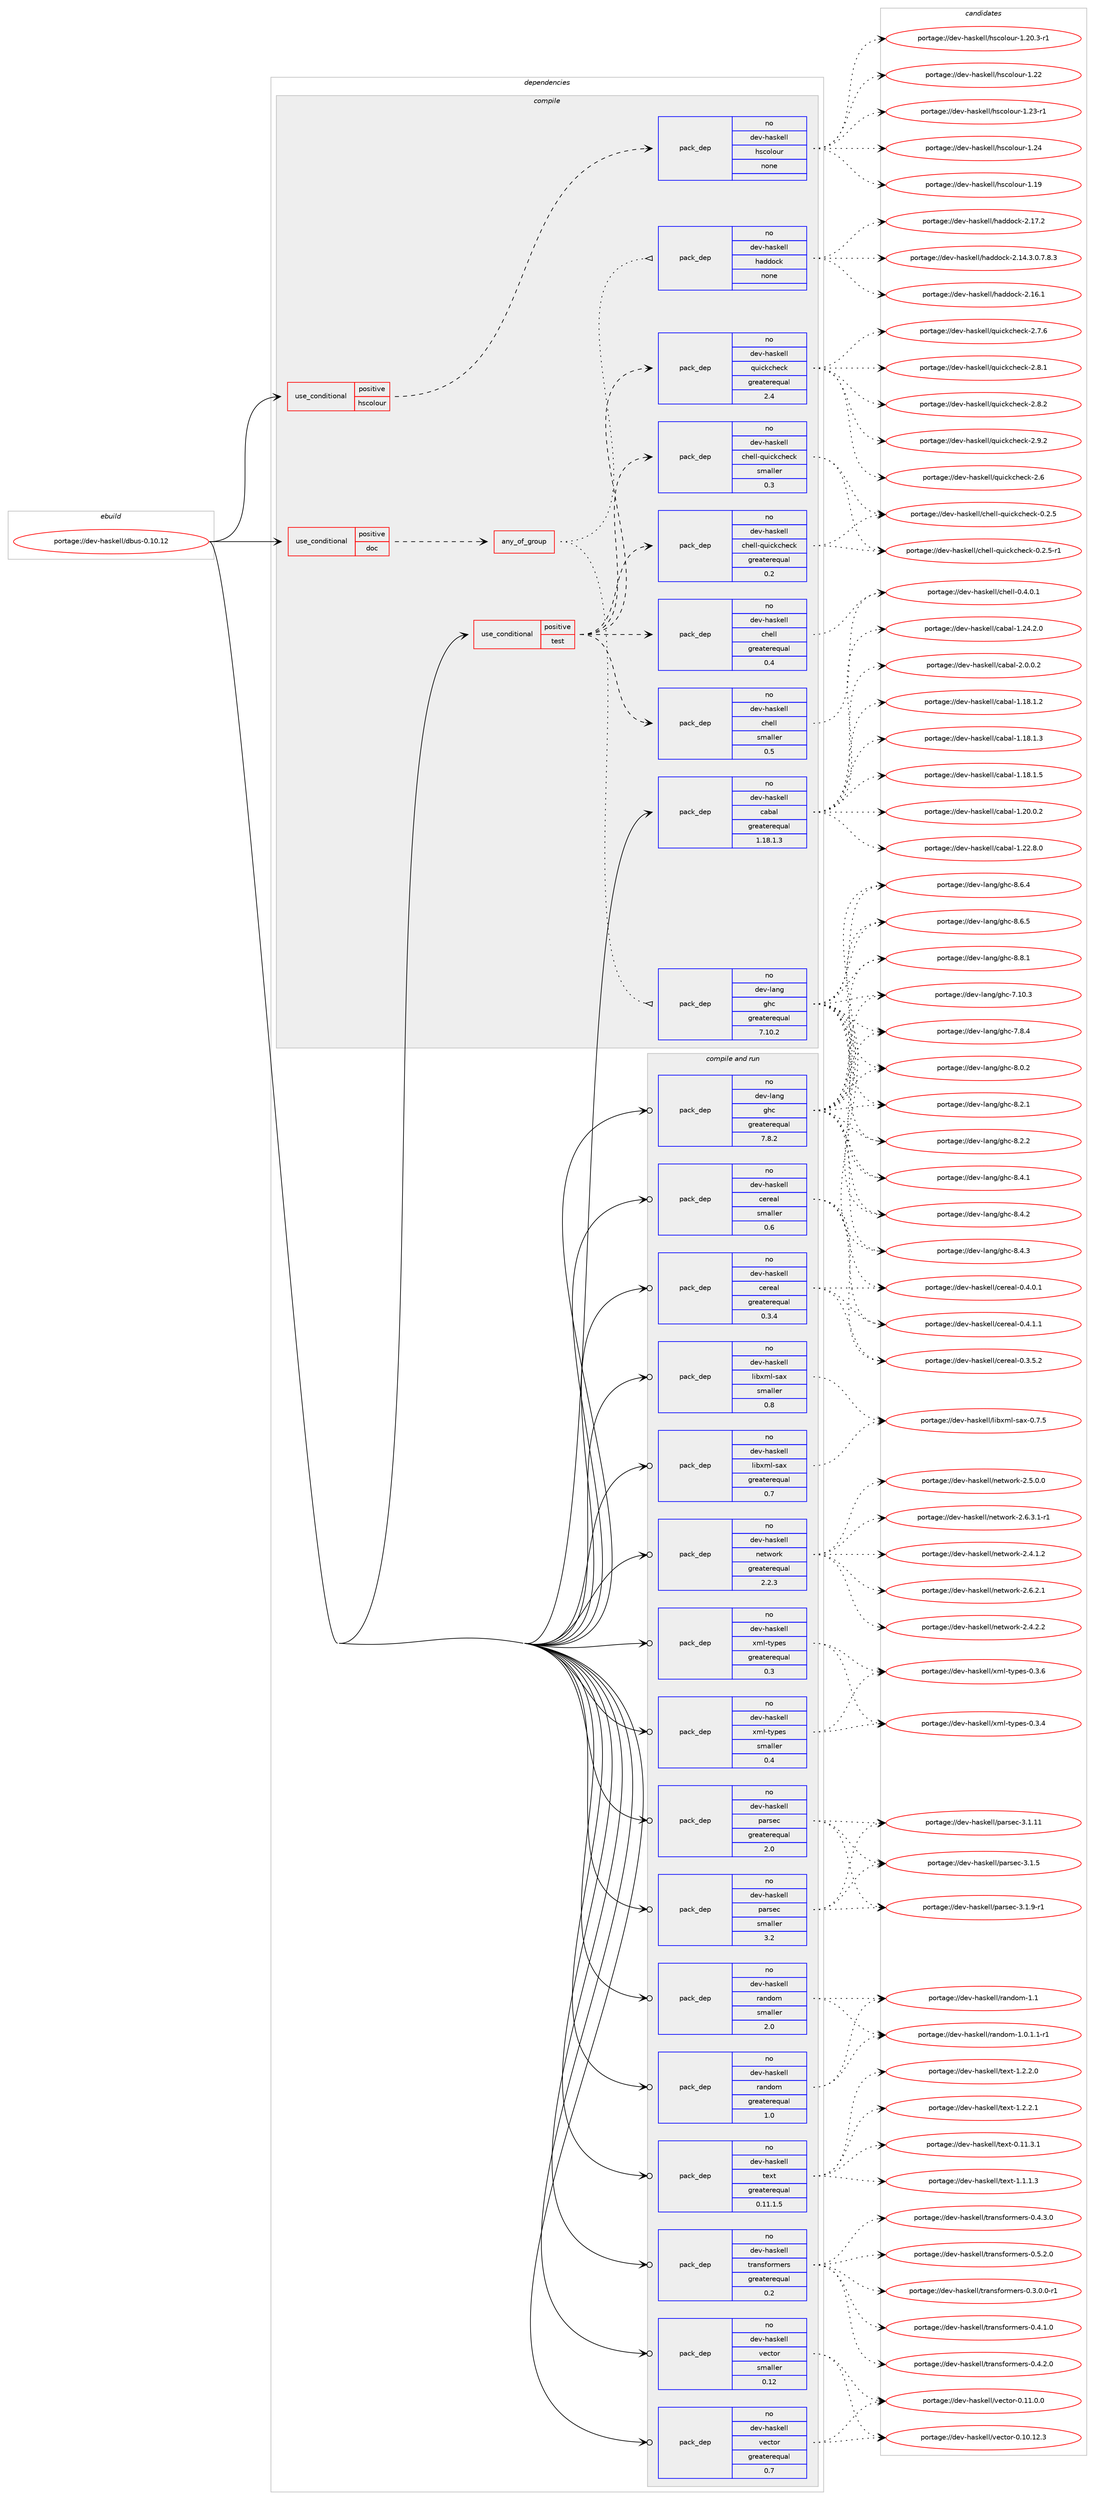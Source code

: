 digraph prolog {

# *************
# Graph options
# *************

newrank=true;
concentrate=true;
compound=true;
graph [rankdir=LR,fontname=Helvetica,fontsize=10,ranksep=1.5];#, ranksep=2.5, nodesep=0.2];
edge  [arrowhead=vee];
node  [fontname=Helvetica,fontsize=10];

# **********
# The ebuild
# **********

subgraph cluster_leftcol {
color=gray;
rank=same;
label=<<i>ebuild</i>>;
id [label="portage://dev-haskell/dbus-0.10.12", color=red, width=4, href="../dev-haskell/dbus-0.10.12.svg"];
}

# ****************
# The dependencies
# ****************

subgraph cluster_midcol {
color=gray;
label=<<i>dependencies</i>>;
subgraph cluster_compile {
fillcolor="#eeeeee";
style=filled;
label=<<i>compile</i>>;
subgraph cond14909 {
dependency66387 [label=<<TABLE BORDER="0" CELLBORDER="1" CELLSPACING="0" CELLPADDING="4"><TR><TD ROWSPAN="3" CELLPADDING="10">use_conditional</TD></TR><TR><TD>positive</TD></TR><TR><TD>doc</TD></TR></TABLE>>, shape=none, color=red];
subgraph any1580 {
dependency66388 [label=<<TABLE BORDER="0" CELLBORDER="1" CELLSPACING="0" CELLPADDING="4"><TR><TD CELLPADDING="10">any_of_group</TD></TR></TABLE>>, shape=none, color=red];subgraph pack49841 {
dependency66389 [label=<<TABLE BORDER="0" CELLBORDER="1" CELLSPACING="0" CELLPADDING="4" WIDTH="220"><TR><TD ROWSPAN="6" CELLPADDING="30">pack_dep</TD></TR><TR><TD WIDTH="110">no</TD></TR><TR><TD>dev-haskell</TD></TR><TR><TD>haddock</TD></TR><TR><TD>none</TD></TR><TR><TD></TD></TR></TABLE>>, shape=none, color=blue];
}
dependency66388:e -> dependency66389:w [weight=20,style="dotted",arrowhead="oinv"];
subgraph pack49842 {
dependency66390 [label=<<TABLE BORDER="0" CELLBORDER="1" CELLSPACING="0" CELLPADDING="4" WIDTH="220"><TR><TD ROWSPAN="6" CELLPADDING="30">pack_dep</TD></TR><TR><TD WIDTH="110">no</TD></TR><TR><TD>dev-lang</TD></TR><TR><TD>ghc</TD></TR><TR><TD>greaterequal</TD></TR><TR><TD>7.10.2</TD></TR></TABLE>>, shape=none, color=blue];
}
dependency66388:e -> dependency66390:w [weight=20,style="dotted",arrowhead="oinv"];
}
dependency66387:e -> dependency66388:w [weight=20,style="dashed",arrowhead="vee"];
}
id:e -> dependency66387:w [weight=20,style="solid",arrowhead="vee"];
subgraph cond14910 {
dependency66391 [label=<<TABLE BORDER="0" CELLBORDER="1" CELLSPACING="0" CELLPADDING="4"><TR><TD ROWSPAN="3" CELLPADDING="10">use_conditional</TD></TR><TR><TD>positive</TD></TR><TR><TD>hscolour</TD></TR></TABLE>>, shape=none, color=red];
subgraph pack49843 {
dependency66392 [label=<<TABLE BORDER="0" CELLBORDER="1" CELLSPACING="0" CELLPADDING="4" WIDTH="220"><TR><TD ROWSPAN="6" CELLPADDING="30">pack_dep</TD></TR><TR><TD WIDTH="110">no</TD></TR><TR><TD>dev-haskell</TD></TR><TR><TD>hscolour</TD></TR><TR><TD>none</TD></TR><TR><TD></TD></TR></TABLE>>, shape=none, color=blue];
}
dependency66391:e -> dependency66392:w [weight=20,style="dashed",arrowhead="vee"];
}
id:e -> dependency66391:w [weight=20,style="solid",arrowhead="vee"];
subgraph cond14911 {
dependency66393 [label=<<TABLE BORDER="0" CELLBORDER="1" CELLSPACING="0" CELLPADDING="4"><TR><TD ROWSPAN="3" CELLPADDING="10">use_conditional</TD></TR><TR><TD>positive</TD></TR><TR><TD>test</TD></TR></TABLE>>, shape=none, color=red];
subgraph pack49844 {
dependency66394 [label=<<TABLE BORDER="0" CELLBORDER="1" CELLSPACING="0" CELLPADDING="4" WIDTH="220"><TR><TD ROWSPAN="6" CELLPADDING="30">pack_dep</TD></TR><TR><TD WIDTH="110">no</TD></TR><TR><TD>dev-haskell</TD></TR><TR><TD>chell</TD></TR><TR><TD>greaterequal</TD></TR><TR><TD>0.4</TD></TR></TABLE>>, shape=none, color=blue];
}
dependency66393:e -> dependency66394:w [weight=20,style="dashed",arrowhead="vee"];
subgraph pack49845 {
dependency66395 [label=<<TABLE BORDER="0" CELLBORDER="1" CELLSPACING="0" CELLPADDING="4" WIDTH="220"><TR><TD ROWSPAN="6" CELLPADDING="30">pack_dep</TD></TR><TR><TD WIDTH="110">no</TD></TR><TR><TD>dev-haskell</TD></TR><TR><TD>chell</TD></TR><TR><TD>smaller</TD></TR><TR><TD>0.5</TD></TR></TABLE>>, shape=none, color=blue];
}
dependency66393:e -> dependency66395:w [weight=20,style="dashed",arrowhead="vee"];
subgraph pack49846 {
dependency66396 [label=<<TABLE BORDER="0" CELLBORDER="1" CELLSPACING="0" CELLPADDING="4" WIDTH="220"><TR><TD ROWSPAN="6" CELLPADDING="30">pack_dep</TD></TR><TR><TD WIDTH="110">no</TD></TR><TR><TD>dev-haskell</TD></TR><TR><TD>chell-quickcheck</TD></TR><TR><TD>greaterequal</TD></TR><TR><TD>0.2</TD></TR></TABLE>>, shape=none, color=blue];
}
dependency66393:e -> dependency66396:w [weight=20,style="dashed",arrowhead="vee"];
subgraph pack49847 {
dependency66397 [label=<<TABLE BORDER="0" CELLBORDER="1" CELLSPACING="0" CELLPADDING="4" WIDTH="220"><TR><TD ROWSPAN="6" CELLPADDING="30">pack_dep</TD></TR><TR><TD WIDTH="110">no</TD></TR><TR><TD>dev-haskell</TD></TR><TR><TD>chell-quickcheck</TD></TR><TR><TD>smaller</TD></TR><TR><TD>0.3</TD></TR></TABLE>>, shape=none, color=blue];
}
dependency66393:e -> dependency66397:w [weight=20,style="dashed",arrowhead="vee"];
subgraph pack49848 {
dependency66398 [label=<<TABLE BORDER="0" CELLBORDER="1" CELLSPACING="0" CELLPADDING="4" WIDTH="220"><TR><TD ROWSPAN="6" CELLPADDING="30">pack_dep</TD></TR><TR><TD WIDTH="110">no</TD></TR><TR><TD>dev-haskell</TD></TR><TR><TD>quickcheck</TD></TR><TR><TD>greaterequal</TD></TR><TR><TD>2.4</TD></TR></TABLE>>, shape=none, color=blue];
}
dependency66393:e -> dependency66398:w [weight=20,style="dashed",arrowhead="vee"];
}
id:e -> dependency66393:w [weight=20,style="solid",arrowhead="vee"];
subgraph pack49849 {
dependency66399 [label=<<TABLE BORDER="0" CELLBORDER="1" CELLSPACING="0" CELLPADDING="4" WIDTH="220"><TR><TD ROWSPAN="6" CELLPADDING="30">pack_dep</TD></TR><TR><TD WIDTH="110">no</TD></TR><TR><TD>dev-haskell</TD></TR><TR><TD>cabal</TD></TR><TR><TD>greaterequal</TD></TR><TR><TD>1.18.1.3</TD></TR></TABLE>>, shape=none, color=blue];
}
id:e -> dependency66399:w [weight=20,style="solid",arrowhead="vee"];
}
subgraph cluster_compileandrun {
fillcolor="#eeeeee";
style=filled;
label=<<i>compile and run</i>>;
subgraph pack49850 {
dependency66400 [label=<<TABLE BORDER="0" CELLBORDER="1" CELLSPACING="0" CELLPADDING="4" WIDTH="220"><TR><TD ROWSPAN="6" CELLPADDING="30">pack_dep</TD></TR><TR><TD WIDTH="110">no</TD></TR><TR><TD>dev-haskell</TD></TR><TR><TD>cereal</TD></TR><TR><TD>greaterequal</TD></TR><TR><TD>0.3.4</TD></TR></TABLE>>, shape=none, color=blue];
}
id:e -> dependency66400:w [weight=20,style="solid",arrowhead="odotvee"];
subgraph pack49851 {
dependency66401 [label=<<TABLE BORDER="0" CELLBORDER="1" CELLSPACING="0" CELLPADDING="4" WIDTH="220"><TR><TD ROWSPAN="6" CELLPADDING="30">pack_dep</TD></TR><TR><TD WIDTH="110">no</TD></TR><TR><TD>dev-haskell</TD></TR><TR><TD>cereal</TD></TR><TR><TD>smaller</TD></TR><TR><TD>0.6</TD></TR></TABLE>>, shape=none, color=blue];
}
id:e -> dependency66401:w [weight=20,style="solid",arrowhead="odotvee"];
subgraph pack49852 {
dependency66402 [label=<<TABLE BORDER="0" CELLBORDER="1" CELLSPACING="0" CELLPADDING="4" WIDTH="220"><TR><TD ROWSPAN="6" CELLPADDING="30">pack_dep</TD></TR><TR><TD WIDTH="110">no</TD></TR><TR><TD>dev-haskell</TD></TR><TR><TD>libxml-sax</TD></TR><TR><TD>greaterequal</TD></TR><TR><TD>0.7</TD></TR></TABLE>>, shape=none, color=blue];
}
id:e -> dependency66402:w [weight=20,style="solid",arrowhead="odotvee"];
subgraph pack49853 {
dependency66403 [label=<<TABLE BORDER="0" CELLBORDER="1" CELLSPACING="0" CELLPADDING="4" WIDTH="220"><TR><TD ROWSPAN="6" CELLPADDING="30">pack_dep</TD></TR><TR><TD WIDTH="110">no</TD></TR><TR><TD>dev-haskell</TD></TR><TR><TD>libxml-sax</TD></TR><TR><TD>smaller</TD></TR><TR><TD>0.8</TD></TR></TABLE>>, shape=none, color=blue];
}
id:e -> dependency66403:w [weight=20,style="solid",arrowhead="odotvee"];
subgraph pack49854 {
dependency66404 [label=<<TABLE BORDER="0" CELLBORDER="1" CELLSPACING="0" CELLPADDING="4" WIDTH="220"><TR><TD ROWSPAN="6" CELLPADDING="30">pack_dep</TD></TR><TR><TD WIDTH="110">no</TD></TR><TR><TD>dev-haskell</TD></TR><TR><TD>network</TD></TR><TR><TD>greaterequal</TD></TR><TR><TD>2.2.3</TD></TR></TABLE>>, shape=none, color=blue];
}
id:e -> dependency66404:w [weight=20,style="solid",arrowhead="odotvee"];
subgraph pack49855 {
dependency66405 [label=<<TABLE BORDER="0" CELLBORDER="1" CELLSPACING="0" CELLPADDING="4" WIDTH="220"><TR><TD ROWSPAN="6" CELLPADDING="30">pack_dep</TD></TR><TR><TD WIDTH="110">no</TD></TR><TR><TD>dev-haskell</TD></TR><TR><TD>parsec</TD></TR><TR><TD>greaterequal</TD></TR><TR><TD>2.0</TD></TR></TABLE>>, shape=none, color=blue];
}
id:e -> dependency66405:w [weight=20,style="solid",arrowhead="odotvee"];
subgraph pack49856 {
dependency66406 [label=<<TABLE BORDER="0" CELLBORDER="1" CELLSPACING="0" CELLPADDING="4" WIDTH="220"><TR><TD ROWSPAN="6" CELLPADDING="30">pack_dep</TD></TR><TR><TD WIDTH="110">no</TD></TR><TR><TD>dev-haskell</TD></TR><TR><TD>parsec</TD></TR><TR><TD>smaller</TD></TR><TR><TD>3.2</TD></TR></TABLE>>, shape=none, color=blue];
}
id:e -> dependency66406:w [weight=20,style="solid",arrowhead="odotvee"];
subgraph pack49857 {
dependency66407 [label=<<TABLE BORDER="0" CELLBORDER="1" CELLSPACING="0" CELLPADDING="4" WIDTH="220"><TR><TD ROWSPAN="6" CELLPADDING="30">pack_dep</TD></TR><TR><TD WIDTH="110">no</TD></TR><TR><TD>dev-haskell</TD></TR><TR><TD>random</TD></TR><TR><TD>greaterequal</TD></TR><TR><TD>1.0</TD></TR></TABLE>>, shape=none, color=blue];
}
id:e -> dependency66407:w [weight=20,style="solid",arrowhead="odotvee"];
subgraph pack49858 {
dependency66408 [label=<<TABLE BORDER="0" CELLBORDER="1" CELLSPACING="0" CELLPADDING="4" WIDTH="220"><TR><TD ROWSPAN="6" CELLPADDING="30">pack_dep</TD></TR><TR><TD WIDTH="110">no</TD></TR><TR><TD>dev-haskell</TD></TR><TR><TD>random</TD></TR><TR><TD>smaller</TD></TR><TR><TD>2.0</TD></TR></TABLE>>, shape=none, color=blue];
}
id:e -> dependency66408:w [weight=20,style="solid",arrowhead="odotvee"];
subgraph pack49859 {
dependency66409 [label=<<TABLE BORDER="0" CELLBORDER="1" CELLSPACING="0" CELLPADDING="4" WIDTH="220"><TR><TD ROWSPAN="6" CELLPADDING="30">pack_dep</TD></TR><TR><TD WIDTH="110">no</TD></TR><TR><TD>dev-haskell</TD></TR><TR><TD>text</TD></TR><TR><TD>greaterequal</TD></TR><TR><TD>0.11.1.5</TD></TR></TABLE>>, shape=none, color=blue];
}
id:e -> dependency66409:w [weight=20,style="solid",arrowhead="odotvee"];
subgraph pack49860 {
dependency66410 [label=<<TABLE BORDER="0" CELLBORDER="1" CELLSPACING="0" CELLPADDING="4" WIDTH="220"><TR><TD ROWSPAN="6" CELLPADDING="30">pack_dep</TD></TR><TR><TD WIDTH="110">no</TD></TR><TR><TD>dev-haskell</TD></TR><TR><TD>transformers</TD></TR><TR><TD>greaterequal</TD></TR><TR><TD>0.2</TD></TR></TABLE>>, shape=none, color=blue];
}
id:e -> dependency66410:w [weight=20,style="solid",arrowhead="odotvee"];
subgraph pack49861 {
dependency66411 [label=<<TABLE BORDER="0" CELLBORDER="1" CELLSPACING="0" CELLPADDING="4" WIDTH="220"><TR><TD ROWSPAN="6" CELLPADDING="30">pack_dep</TD></TR><TR><TD WIDTH="110">no</TD></TR><TR><TD>dev-haskell</TD></TR><TR><TD>vector</TD></TR><TR><TD>greaterequal</TD></TR><TR><TD>0.7</TD></TR></TABLE>>, shape=none, color=blue];
}
id:e -> dependency66411:w [weight=20,style="solid",arrowhead="odotvee"];
subgraph pack49862 {
dependency66412 [label=<<TABLE BORDER="0" CELLBORDER="1" CELLSPACING="0" CELLPADDING="4" WIDTH="220"><TR><TD ROWSPAN="6" CELLPADDING="30">pack_dep</TD></TR><TR><TD WIDTH="110">no</TD></TR><TR><TD>dev-haskell</TD></TR><TR><TD>vector</TD></TR><TR><TD>smaller</TD></TR><TR><TD>0.12</TD></TR></TABLE>>, shape=none, color=blue];
}
id:e -> dependency66412:w [weight=20,style="solid",arrowhead="odotvee"];
subgraph pack49863 {
dependency66413 [label=<<TABLE BORDER="0" CELLBORDER="1" CELLSPACING="0" CELLPADDING="4" WIDTH="220"><TR><TD ROWSPAN="6" CELLPADDING="30">pack_dep</TD></TR><TR><TD WIDTH="110">no</TD></TR><TR><TD>dev-haskell</TD></TR><TR><TD>xml-types</TD></TR><TR><TD>greaterequal</TD></TR><TR><TD>0.3</TD></TR></TABLE>>, shape=none, color=blue];
}
id:e -> dependency66413:w [weight=20,style="solid",arrowhead="odotvee"];
subgraph pack49864 {
dependency66414 [label=<<TABLE BORDER="0" CELLBORDER="1" CELLSPACING="0" CELLPADDING="4" WIDTH="220"><TR><TD ROWSPAN="6" CELLPADDING="30">pack_dep</TD></TR><TR><TD WIDTH="110">no</TD></TR><TR><TD>dev-haskell</TD></TR><TR><TD>xml-types</TD></TR><TR><TD>smaller</TD></TR><TR><TD>0.4</TD></TR></TABLE>>, shape=none, color=blue];
}
id:e -> dependency66414:w [weight=20,style="solid",arrowhead="odotvee"];
subgraph pack49865 {
dependency66415 [label=<<TABLE BORDER="0" CELLBORDER="1" CELLSPACING="0" CELLPADDING="4" WIDTH="220"><TR><TD ROWSPAN="6" CELLPADDING="30">pack_dep</TD></TR><TR><TD WIDTH="110">no</TD></TR><TR><TD>dev-lang</TD></TR><TR><TD>ghc</TD></TR><TR><TD>greaterequal</TD></TR><TR><TD>7.8.2</TD></TR></TABLE>>, shape=none, color=blue];
}
id:e -> dependency66415:w [weight=20,style="solid",arrowhead="odotvee"];
}
subgraph cluster_run {
fillcolor="#eeeeee";
style=filled;
label=<<i>run</i>>;
}
}

# **************
# The candidates
# **************

subgraph cluster_choices {
rank=same;
color=gray;
label=<<i>candidates</i>>;

subgraph choice49841 {
color=black;
nodesep=1;
choiceportage1001011184510497115107101108108471049710010011199107455046495246514648465546564651 [label="portage://dev-haskell/haddock-2.14.3.0.7.8.3", color=red, width=4,href="../dev-haskell/haddock-2.14.3.0.7.8.3.svg"];
choiceportage100101118451049711510710110810847104971001001119910745504649544649 [label="portage://dev-haskell/haddock-2.16.1", color=red, width=4,href="../dev-haskell/haddock-2.16.1.svg"];
choiceportage100101118451049711510710110810847104971001001119910745504649554650 [label="portage://dev-haskell/haddock-2.17.2", color=red, width=4,href="../dev-haskell/haddock-2.17.2.svg"];
dependency66389:e -> choiceportage1001011184510497115107101108108471049710010011199107455046495246514648465546564651:w [style=dotted,weight="100"];
dependency66389:e -> choiceportage100101118451049711510710110810847104971001001119910745504649544649:w [style=dotted,weight="100"];
dependency66389:e -> choiceportage100101118451049711510710110810847104971001001119910745504649554650:w [style=dotted,weight="100"];
}
subgraph choice49842 {
color=black;
nodesep=1;
choiceportage1001011184510897110103471031049945554649484651 [label="portage://dev-lang/ghc-7.10.3", color=red, width=4,href="../dev-lang/ghc-7.10.3.svg"];
choiceportage10010111845108971101034710310499455546564652 [label="portage://dev-lang/ghc-7.8.4", color=red, width=4,href="../dev-lang/ghc-7.8.4.svg"];
choiceportage10010111845108971101034710310499455646484650 [label="portage://dev-lang/ghc-8.0.2", color=red, width=4,href="../dev-lang/ghc-8.0.2.svg"];
choiceportage10010111845108971101034710310499455646504649 [label="portage://dev-lang/ghc-8.2.1", color=red, width=4,href="../dev-lang/ghc-8.2.1.svg"];
choiceportage10010111845108971101034710310499455646504650 [label="portage://dev-lang/ghc-8.2.2", color=red, width=4,href="../dev-lang/ghc-8.2.2.svg"];
choiceportage10010111845108971101034710310499455646524649 [label="portage://dev-lang/ghc-8.4.1", color=red, width=4,href="../dev-lang/ghc-8.4.1.svg"];
choiceportage10010111845108971101034710310499455646524650 [label="portage://dev-lang/ghc-8.4.2", color=red, width=4,href="../dev-lang/ghc-8.4.2.svg"];
choiceportage10010111845108971101034710310499455646524651 [label="portage://dev-lang/ghc-8.4.3", color=red, width=4,href="../dev-lang/ghc-8.4.3.svg"];
choiceportage10010111845108971101034710310499455646544652 [label="portage://dev-lang/ghc-8.6.4", color=red, width=4,href="../dev-lang/ghc-8.6.4.svg"];
choiceportage10010111845108971101034710310499455646544653 [label="portage://dev-lang/ghc-8.6.5", color=red, width=4,href="../dev-lang/ghc-8.6.5.svg"];
choiceportage10010111845108971101034710310499455646564649 [label="portage://dev-lang/ghc-8.8.1", color=red, width=4,href="../dev-lang/ghc-8.8.1.svg"];
dependency66390:e -> choiceportage1001011184510897110103471031049945554649484651:w [style=dotted,weight="100"];
dependency66390:e -> choiceportage10010111845108971101034710310499455546564652:w [style=dotted,weight="100"];
dependency66390:e -> choiceportage10010111845108971101034710310499455646484650:w [style=dotted,weight="100"];
dependency66390:e -> choiceportage10010111845108971101034710310499455646504649:w [style=dotted,weight="100"];
dependency66390:e -> choiceportage10010111845108971101034710310499455646504650:w [style=dotted,weight="100"];
dependency66390:e -> choiceportage10010111845108971101034710310499455646524649:w [style=dotted,weight="100"];
dependency66390:e -> choiceportage10010111845108971101034710310499455646524650:w [style=dotted,weight="100"];
dependency66390:e -> choiceportage10010111845108971101034710310499455646524651:w [style=dotted,weight="100"];
dependency66390:e -> choiceportage10010111845108971101034710310499455646544652:w [style=dotted,weight="100"];
dependency66390:e -> choiceportage10010111845108971101034710310499455646544653:w [style=dotted,weight="100"];
dependency66390:e -> choiceportage10010111845108971101034710310499455646564649:w [style=dotted,weight="100"];
}
subgraph choice49843 {
color=black;
nodesep=1;
choiceportage100101118451049711510710110810847104115991111081111171144549464957 [label="portage://dev-haskell/hscolour-1.19", color=red, width=4,href="../dev-haskell/hscolour-1.19.svg"];
choiceportage10010111845104971151071011081084710411599111108111117114454946504846514511449 [label="portage://dev-haskell/hscolour-1.20.3-r1", color=red, width=4,href="../dev-haskell/hscolour-1.20.3-r1.svg"];
choiceportage100101118451049711510710110810847104115991111081111171144549465050 [label="portage://dev-haskell/hscolour-1.22", color=red, width=4,href="../dev-haskell/hscolour-1.22.svg"];
choiceportage1001011184510497115107101108108471041159911110811111711445494650514511449 [label="portage://dev-haskell/hscolour-1.23-r1", color=red, width=4,href="../dev-haskell/hscolour-1.23-r1.svg"];
choiceportage100101118451049711510710110810847104115991111081111171144549465052 [label="portage://dev-haskell/hscolour-1.24", color=red, width=4,href="../dev-haskell/hscolour-1.24.svg"];
dependency66392:e -> choiceportage100101118451049711510710110810847104115991111081111171144549464957:w [style=dotted,weight="100"];
dependency66392:e -> choiceportage10010111845104971151071011081084710411599111108111117114454946504846514511449:w [style=dotted,weight="100"];
dependency66392:e -> choiceportage100101118451049711510710110810847104115991111081111171144549465050:w [style=dotted,weight="100"];
dependency66392:e -> choiceportage1001011184510497115107101108108471041159911110811111711445494650514511449:w [style=dotted,weight="100"];
dependency66392:e -> choiceportage100101118451049711510710110810847104115991111081111171144549465052:w [style=dotted,weight="100"];
}
subgraph choice49844 {
color=black;
nodesep=1;
choiceportage100101118451049711510710110810847991041011081084548465246484649 [label="portage://dev-haskell/chell-0.4.0.1", color=red, width=4,href="../dev-haskell/chell-0.4.0.1.svg"];
dependency66394:e -> choiceportage100101118451049711510710110810847991041011081084548465246484649:w [style=dotted,weight="100"];
}
subgraph choice49845 {
color=black;
nodesep=1;
choiceportage100101118451049711510710110810847991041011081084548465246484649 [label="portage://dev-haskell/chell-0.4.0.1", color=red, width=4,href="../dev-haskell/chell-0.4.0.1.svg"];
dependency66395:e -> choiceportage100101118451049711510710110810847991041011081084548465246484649:w [style=dotted,weight="100"];
}
subgraph choice49846 {
color=black;
nodesep=1;
choiceportage1001011184510497115107101108108479910410110810845113117105991079910410199107454846504653 [label="portage://dev-haskell/chell-quickcheck-0.2.5", color=red, width=4,href="../dev-haskell/chell-quickcheck-0.2.5.svg"];
choiceportage10010111845104971151071011081084799104101108108451131171059910799104101991074548465046534511449 [label="portage://dev-haskell/chell-quickcheck-0.2.5-r1", color=red, width=4,href="../dev-haskell/chell-quickcheck-0.2.5-r1.svg"];
dependency66396:e -> choiceportage1001011184510497115107101108108479910410110810845113117105991079910410199107454846504653:w [style=dotted,weight="100"];
dependency66396:e -> choiceportage10010111845104971151071011081084799104101108108451131171059910799104101991074548465046534511449:w [style=dotted,weight="100"];
}
subgraph choice49847 {
color=black;
nodesep=1;
choiceportage1001011184510497115107101108108479910410110810845113117105991079910410199107454846504653 [label="portage://dev-haskell/chell-quickcheck-0.2.5", color=red, width=4,href="../dev-haskell/chell-quickcheck-0.2.5.svg"];
choiceportage10010111845104971151071011081084799104101108108451131171059910799104101991074548465046534511449 [label="portage://dev-haskell/chell-quickcheck-0.2.5-r1", color=red, width=4,href="../dev-haskell/chell-quickcheck-0.2.5-r1.svg"];
dependency66397:e -> choiceportage1001011184510497115107101108108479910410110810845113117105991079910410199107454846504653:w [style=dotted,weight="100"];
dependency66397:e -> choiceportage10010111845104971151071011081084799104101108108451131171059910799104101991074548465046534511449:w [style=dotted,weight="100"];
}
subgraph choice49848 {
color=black;
nodesep=1;
choiceportage10010111845104971151071011081084711311710599107991041019910745504654 [label="portage://dev-haskell/quickcheck-2.6", color=red, width=4,href="../dev-haskell/quickcheck-2.6.svg"];
choiceportage100101118451049711510710110810847113117105991079910410199107455046554654 [label="portage://dev-haskell/quickcheck-2.7.6", color=red, width=4,href="../dev-haskell/quickcheck-2.7.6.svg"];
choiceportage100101118451049711510710110810847113117105991079910410199107455046564649 [label="portage://dev-haskell/quickcheck-2.8.1", color=red, width=4,href="../dev-haskell/quickcheck-2.8.1.svg"];
choiceportage100101118451049711510710110810847113117105991079910410199107455046564650 [label="portage://dev-haskell/quickcheck-2.8.2", color=red, width=4,href="../dev-haskell/quickcheck-2.8.2.svg"];
choiceportage100101118451049711510710110810847113117105991079910410199107455046574650 [label="portage://dev-haskell/quickcheck-2.9.2", color=red, width=4,href="../dev-haskell/quickcheck-2.9.2.svg"];
dependency66398:e -> choiceportage10010111845104971151071011081084711311710599107991041019910745504654:w [style=dotted,weight="100"];
dependency66398:e -> choiceportage100101118451049711510710110810847113117105991079910410199107455046554654:w [style=dotted,weight="100"];
dependency66398:e -> choiceportage100101118451049711510710110810847113117105991079910410199107455046564649:w [style=dotted,weight="100"];
dependency66398:e -> choiceportage100101118451049711510710110810847113117105991079910410199107455046564650:w [style=dotted,weight="100"];
dependency66398:e -> choiceportage100101118451049711510710110810847113117105991079910410199107455046574650:w [style=dotted,weight="100"];
}
subgraph choice49849 {
color=black;
nodesep=1;
choiceportage10010111845104971151071011081084799979897108454946495646494650 [label="portage://dev-haskell/cabal-1.18.1.2", color=red, width=4,href="../dev-haskell/cabal-1.18.1.2.svg"];
choiceportage10010111845104971151071011081084799979897108454946495646494651 [label="portage://dev-haskell/cabal-1.18.1.3", color=red, width=4,href="../dev-haskell/cabal-1.18.1.3.svg"];
choiceportage10010111845104971151071011081084799979897108454946495646494653 [label="portage://dev-haskell/cabal-1.18.1.5", color=red, width=4,href="../dev-haskell/cabal-1.18.1.5.svg"];
choiceportage10010111845104971151071011081084799979897108454946504846484650 [label="portage://dev-haskell/cabal-1.20.0.2", color=red, width=4,href="../dev-haskell/cabal-1.20.0.2.svg"];
choiceportage10010111845104971151071011081084799979897108454946505046564648 [label="portage://dev-haskell/cabal-1.22.8.0", color=red, width=4,href="../dev-haskell/cabal-1.22.8.0.svg"];
choiceportage10010111845104971151071011081084799979897108454946505246504648 [label="portage://dev-haskell/cabal-1.24.2.0", color=red, width=4,href="../dev-haskell/cabal-1.24.2.0.svg"];
choiceportage100101118451049711510710110810847999798971084550464846484650 [label="portage://dev-haskell/cabal-2.0.0.2", color=red, width=4,href="../dev-haskell/cabal-2.0.0.2.svg"];
dependency66399:e -> choiceportage10010111845104971151071011081084799979897108454946495646494650:w [style=dotted,weight="100"];
dependency66399:e -> choiceportage10010111845104971151071011081084799979897108454946495646494651:w [style=dotted,weight="100"];
dependency66399:e -> choiceportage10010111845104971151071011081084799979897108454946495646494653:w [style=dotted,weight="100"];
dependency66399:e -> choiceportage10010111845104971151071011081084799979897108454946504846484650:w [style=dotted,weight="100"];
dependency66399:e -> choiceportage10010111845104971151071011081084799979897108454946505046564648:w [style=dotted,weight="100"];
dependency66399:e -> choiceportage10010111845104971151071011081084799979897108454946505246504648:w [style=dotted,weight="100"];
dependency66399:e -> choiceportage100101118451049711510710110810847999798971084550464846484650:w [style=dotted,weight="100"];
}
subgraph choice49850 {
color=black;
nodesep=1;
choiceportage10010111845104971151071011081084799101114101971084548465146534650 [label="portage://dev-haskell/cereal-0.3.5.2", color=red, width=4,href="../dev-haskell/cereal-0.3.5.2.svg"];
choiceportage10010111845104971151071011081084799101114101971084548465246484649 [label="portage://dev-haskell/cereal-0.4.0.1", color=red, width=4,href="../dev-haskell/cereal-0.4.0.1.svg"];
choiceportage10010111845104971151071011081084799101114101971084548465246494649 [label="portage://dev-haskell/cereal-0.4.1.1", color=red, width=4,href="../dev-haskell/cereal-0.4.1.1.svg"];
dependency66400:e -> choiceportage10010111845104971151071011081084799101114101971084548465146534650:w [style=dotted,weight="100"];
dependency66400:e -> choiceportage10010111845104971151071011081084799101114101971084548465246484649:w [style=dotted,weight="100"];
dependency66400:e -> choiceportage10010111845104971151071011081084799101114101971084548465246494649:w [style=dotted,weight="100"];
}
subgraph choice49851 {
color=black;
nodesep=1;
choiceportage10010111845104971151071011081084799101114101971084548465146534650 [label="portage://dev-haskell/cereal-0.3.5.2", color=red, width=4,href="../dev-haskell/cereal-0.3.5.2.svg"];
choiceportage10010111845104971151071011081084799101114101971084548465246484649 [label="portage://dev-haskell/cereal-0.4.0.1", color=red, width=4,href="../dev-haskell/cereal-0.4.0.1.svg"];
choiceportage10010111845104971151071011081084799101114101971084548465246494649 [label="portage://dev-haskell/cereal-0.4.1.1", color=red, width=4,href="../dev-haskell/cereal-0.4.1.1.svg"];
dependency66401:e -> choiceportage10010111845104971151071011081084799101114101971084548465146534650:w [style=dotted,weight="100"];
dependency66401:e -> choiceportage10010111845104971151071011081084799101114101971084548465246484649:w [style=dotted,weight="100"];
dependency66401:e -> choiceportage10010111845104971151071011081084799101114101971084548465246494649:w [style=dotted,weight="100"];
}
subgraph choice49852 {
color=black;
nodesep=1;
choiceportage100101118451049711510710110810847108105981201091084511597120454846554653 [label="portage://dev-haskell/libxml-sax-0.7.5", color=red, width=4,href="../dev-haskell/libxml-sax-0.7.5.svg"];
dependency66402:e -> choiceportage100101118451049711510710110810847108105981201091084511597120454846554653:w [style=dotted,weight="100"];
}
subgraph choice49853 {
color=black;
nodesep=1;
choiceportage100101118451049711510710110810847108105981201091084511597120454846554653 [label="portage://dev-haskell/libxml-sax-0.7.5", color=red, width=4,href="../dev-haskell/libxml-sax-0.7.5.svg"];
dependency66403:e -> choiceportage100101118451049711510710110810847108105981201091084511597120454846554653:w [style=dotted,weight="100"];
}
subgraph choice49854 {
color=black;
nodesep=1;
choiceportage1001011184510497115107101108108471101011161191111141074550465246494650 [label="portage://dev-haskell/network-2.4.1.2", color=red, width=4,href="../dev-haskell/network-2.4.1.2.svg"];
choiceportage1001011184510497115107101108108471101011161191111141074550465246504650 [label="portage://dev-haskell/network-2.4.2.2", color=red, width=4,href="../dev-haskell/network-2.4.2.2.svg"];
choiceportage1001011184510497115107101108108471101011161191111141074550465346484648 [label="portage://dev-haskell/network-2.5.0.0", color=red, width=4,href="../dev-haskell/network-2.5.0.0.svg"];
choiceportage1001011184510497115107101108108471101011161191111141074550465446504649 [label="portage://dev-haskell/network-2.6.2.1", color=red, width=4,href="../dev-haskell/network-2.6.2.1.svg"];
choiceportage10010111845104971151071011081084711010111611911111410745504654465146494511449 [label="portage://dev-haskell/network-2.6.3.1-r1", color=red, width=4,href="../dev-haskell/network-2.6.3.1-r1.svg"];
dependency66404:e -> choiceportage1001011184510497115107101108108471101011161191111141074550465246494650:w [style=dotted,weight="100"];
dependency66404:e -> choiceportage1001011184510497115107101108108471101011161191111141074550465246504650:w [style=dotted,weight="100"];
dependency66404:e -> choiceportage1001011184510497115107101108108471101011161191111141074550465346484648:w [style=dotted,weight="100"];
dependency66404:e -> choiceportage1001011184510497115107101108108471101011161191111141074550465446504649:w [style=dotted,weight="100"];
dependency66404:e -> choiceportage10010111845104971151071011081084711010111611911111410745504654465146494511449:w [style=dotted,weight="100"];
}
subgraph choice49855 {
color=black;
nodesep=1;
choiceportage100101118451049711510710110810847112971141151019945514649464949 [label="portage://dev-haskell/parsec-3.1.11", color=red, width=4,href="../dev-haskell/parsec-3.1.11.svg"];
choiceportage1001011184510497115107101108108471129711411510199455146494653 [label="portage://dev-haskell/parsec-3.1.5", color=red, width=4,href="../dev-haskell/parsec-3.1.5.svg"];
choiceportage10010111845104971151071011081084711297114115101994551464946574511449 [label="portage://dev-haskell/parsec-3.1.9-r1", color=red, width=4,href="../dev-haskell/parsec-3.1.9-r1.svg"];
dependency66405:e -> choiceportage100101118451049711510710110810847112971141151019945514649464949:w [style=dotted,weight="100"];
dependency66405:e -> choiceportage1001011184510497115107101108108471129711411510199455146494653:w [style=dotted,weight="100"];
dependency66405:e -> choiceportage10010111845104971151071011081084711297114115101994551464946574511449:w [style=dotted,weight="100"];
}
subgraph choice49856 {
color=black;
nodesep=1;
choiceportage100101118451049711510710110810847112971141151019945514649464949 [label="portage://dev-haskell/parsec-3.1.11", color=red, width=4,href="../dev-haskell/parsec-3.1.11.svg"];
choiceportage1001011184510497115107101108108471129711411510199455146494653 [label="portage://dev-haskell/parsec-3.1.5", color=red, width=4,href="../dev-haskell/parsec-3.1.5.svg"];
choiceportage10010111845104971151071011081084711297114115101994551464946574511449 [label="portage://dev-haskell/parsec-3.1.9-r1", color=red, width=4,href="../dev-haskell/parsec-3.1.9-r1.svg"];
dependency66406:e -> choiceportage100101118451049711510710110810847112971141151019945514649464949:w [style=dotted,weight="100"];
dependency66406:e -> choiceportage1001011184510497115107101108108471129711411510199455146494653:w [style=dotted,weight="100"];
dependency66406:e -> choiceportage10010111845104971151071011081084711297114115101994551464946574511449:w [style=dotted,weight="100"];
}
subgraph choice49857 {
color=black;
nodesep=1;
choiceportage1001011184510497115107101108108471149711010011110945494648464946494511449 [label="portage://dev-haskell/random-1.0.1.1-r1", color=red, width=4,href="../dev-haskell/random-1.0.1.1-r1.svg"];
choiceportage1001011184510497115107101108108471149711010011110945494649 [label="portage://dev-haskell/random-1.1", color=red, width=4,href="../dev-haskell/random-1.1.svg"];
dependency66407:e -> choiceportage1001011184510497115107101108108471149711010011110945494648464946494511449:w [style=dotted,weight="100"];
dependency66407:e -> choiceportage1001011184510497115107101108108471149711010011110945494649:w [style=dotted,weight="100"];
}
subgraph choice49858 {
color=black;
nodesep=1;
choiceportage1001011184510497115107101108108471149711010011110945494648464946494511449 [label="portage://dev-haskell/random-1.0.1.1-r1", color=red, width=4,href="../dev-haskell/random-1.0.1.1-r1.svg"];
choiceportage1001011184510497115107101108108471149711010011110945494649 [label="portage://dev-haskell/random-1.1", color=red, width=4,href="../dev-haskell/random-1.1.svg"];
dependency66408:e -> choiceportage1001011184510497115107101108108471149711010011110945494648464946494511449:w [style=dotted,weight="100"];
dependency66408:e -> choiceportage1001011184510497115107101108108471149711010011110945494649:w [style=dotted,weight="100"];
}
subgraph choice49859 {
color=black;
nodesep=1;
choiceportage100101118451049711510710110810847116101120116454846494946514649 [label="portage://dev-haskell/text-0.11.3.1", color=red, width=4,href="../dev-haskell/text-0.11.3.1.svg"];
choiceportage1001011184510497115107101108108471161011201164549464946494651 [label="portage://dev-haskell/text-1.1.1.3", color=red, width=4,href="../dev-haskell/text-1.1.1.3.svg"];
choiceportage1001011184510497115107101108108471161011201164549465046504648 [label="portage://dev-haskell/text-1.2.2.0", color=red, width=4,href="../dev-haskell/text-1.2.2.0.svg"];
choiceportage1001011184510497115107101108108471161011201164549465046504649 [label="portage://dev-haskell/text-1.2.2.1", color=red, width=4,href="../dev-haskell/text-1.2.2.1.svg"];
dependency66409:e -> choiceportage100101118451049711510710110810847116101120116454846494946514649:w [style=dotted,weight="100"];
dependency66409:e -> choiceportage1001011184510497115107101108108471161011201164549464946494651:w [style=dotted,weight="100"];
dependency66409:e -> choiceportage1001011184510497115107101108108471161011201164549465046504648:w [style=dotted,weight="100"];
dependency66409:e -> choiceportage1001011184510497115107101108108471161011201164549465046504649:w [style=dotted,weight="100"];
}
subgraph choice49860 {
color=black;
nodesep=1;
choiceportage1001011184510497115107101108108471161149711011510211111410910111411545484651464846484511449 [label="portage://dev-haskell/transformers-0.3.0.0-r1", color=red, width=4,href="../dev-haskell/transformers-0.3.0.0-r1.svg"];
choiceportage100101118451049711510710110810847116114971101151021111141091011141154548465246494648 [label="portage://dev-haskell/transformers-0.4.1.0", color=red, width=4,href="../dev-haskell/transformers-0.4.1.0.svg"];
choiceportage100101118451049711510710110810847116114971101151021111141091011141154548465246504648 [label="portage://dev-haskell/transformers-0.4.2.0", color=red, width=4,href="../dev-haskell/transformers-0.4.2.0.svg"];
choiceportage100101118451049711510710110810847116114971101151021111141091011141154548465246514648 [label="portage://dev-haskell/transformers-0.4.3.0", color=red, width=4,href="../dev-haskell/transformers-0.4.3.0.svg"];
choiceportage100101118451049711510710110810847116114971101151021111141091011141154548465346504648 [label="portage://dev-haskell/transformers-0.5.2.0", color=red, width=4,href="../dev-haskell/transformers-0.5.2.0.svg"];
dependency66410:e -> choiceportage1001011184510497115107101108108471161149711011510211111410910111411545484651464846484511449:w [style=dotted,weight="100"];
dependency66410:e -> choiceportage100101118451049711510710110810847116114971101151021111141091011141154548465246494648:w [style=dotted,weight="100"];
dependency66410:e -> choiceportage100101118451049711510710110810847116114971101151021111141091011141154548465246504648:w [style=dotted,weight="100"];
dependency66410:e -> choiceportage100101118451049711510710110810847116114971101151021111141091011141154548465246514648:w [style=dotted,weight="100"];
dependency66410:e -> choiceportage100101118451049711510710110810847116114971101151021111141091011141154548465346504648:w [style=dotted,weight="100"];
}
subgraph choice49861 {
color=black;
nodesep=1;
choiceportage1001011184510497115107101108108471181019911611111445484649484649504651 [label="portage://dev-haskell/vector-0.10.12.3", color=red, width=4,href="../dev-haskell/vector-0.10.12.3.svg"];
choiceportage10010111845104971151071011081084711810199116111114454846494946484648 [label="portage://dev-haskell/vector-0.11.0.0", color=red, width=4,href="../dev-haskell/vector-0.11.0.0.svg"];
dependency66411:e -> choiceportage1001011184510497115107101108108471181019911611111445484649484649504651:w [style=dotted,weight="100"];
dependency66411:e -> choiceportage10010111845104971151071011081084711810199116111114454846494946484648:w [style=dotted,weight="100"];
}
subgraph choice49862 {
color=black;
nodesep=1;
choiceportage1001011184510497115107101108108471181019911611111445484649484649504651 [label="portage://dev-haskell/vector-0.10.12.3", color=red, width=4,href="../dev-haskell/vector-0.10.12.3.svg"];
choiceportage10010111845104971151071011081084711810199116111114454846494946484648 [label="portage://dev-haskell/vector-0.11.0.0", color=red, width=4,href="../dev-haskell/vector-0.11.0.0.svg"];
dependency66412:e -> choiceportage1001011184510497115107101108108471181019911611111445484649484649504651:w [style=dotted,weight="100"];
dependency66412:e -> choiceportage10010111845104971151071011081084711810199116111114454846494946484648:w [style=dotted,weight="100"];
}
subgraph choice49863 {
color=black;
nodesep=1;
choiceportage10010111845104971151071011081084712010910845116121112101115454846514652 [label="portage://dev-haskell/xml-types-0.3.4", color=red, width=4,href="../dev-haskell/xml-types-0.3.4.svg"];
choiceportage10010111845104971151071011081084712010910845116121112101115454846514654 [label="portage://dev-haskell/xml-types-0.3.6", color=red, width=4,href="../dev-haskell/xml-types-0.3.6.svg"];
dependency66413:e -> choiceportage10010111845104971151071011081084712010910845116121112101115454846514652:w [style=dotted,weight="100"];
dependency66413:e -> choiceportage10010111845104971151071011081084712010910845116121112101115454846514654:w [style=dotted,weight="100"];
}
subgraph choice49864 {
color=black;
nodesep=1;
choiceportage10010111845104971151071011081084712010910845116121112101115454846514652 [label="portage://dev-haskell/xml-types-0.3.4", color=red, width=4,href="../dev-haskell/xml-types-0.3.4.svg"];
choiceportage10010111845104971151071011081084712010910845116121112101115454846514654 [label="portage://dev-haskell/xml-types-0.3.6", color=red, width=4,href="../dev-haskell/xml-types-0.3.6.svg"];
dependency66414:e -> choiceportage10010111845104971151071011081084712010910845116121112101115454846514652:w [style=dotted,weight="100"];
dependency66414:e -> choiceportage10010111845104971151071011081084712010910845116121112101115454846514654:w [style=dotted,weight="100"];
}
subgraph choice49865 {
color=black;
nodesep=1;
choiceportage1001011184510897110103471031049945554649484651 [label="portage://dev-lang/ghc-7.10.3", color=red, width=4,href="../dev-lang/ghc-7.10.3.svg"];
choiceportage10010111845108971101034710310499455546564652 [label="portage://dev-lang/ghc-7.8.4", color=red, width=4,href="../dev-lang/ghc-7.8.4.svg"];
choiceportage10010111845108971101034710310499455646484650 [label="portage://dev-lang/ghc-8.0.2", color=red, width=4,href="../dev-lang/ghc-8.0.2.svg"];
choiceportage10010111845108971101034710310499455646504649 [label="portage://dev-lang/ghc-8.2.1", color=red, width=4,href="../dev-lang/ghc-8.2.1.svg"];
choiceportage10010111845108971101034710310499455646504650 [label="portage://dev-lang/ghc-8.2.2", color=red, width=4,href="../dev-lang/ghc-8.2.2.svg"];
choiceportage10010111845108971101034710310499455646524649 [label="portage://dev-lang/ghc-8.4.1", color=red, width=4,href="../dev-lang/ghc-8.4.1.svg"];
choiceportage10010111845108971101034710310499455646524650 [label="portage://dev-lang/ghc-8.4.2", color=red, width=4,href="../dev-lang/ghc-8.4.2.svg"];
choiceportage10010111845108971101034710310499455646524651 [label="portage://dev-lang/ghc-8.4.3", color=red, width=4,href="../dev-lang/ghc-8.4.3.svg"];
choiceportage10010111845108971101034710310499455646544652 [label="portage://dev-lang/ghc-8.6.4", color=red, width=4,href="../dev-lang/ghc-8.6.4.svg"];
choiceportage10010111845108971101034710310499455646544653 [label="portage://dev-lang/ghc-8.6.5", color=red, width=4,href="../dev-lang/ghc-8.6.5.svg"];
choiceportage10010111845108971101034710310499455646564649 [label="portage://dev-lang/ghc-8.8.1", color=red, width=4,href="../dev-lang/ghc-8.8.1.svg"];
dependency66415:e -> choiceportage1001011184510897110103471031049945554649484651:w [style=dotted,weight="100"];
dependency66415:e -> choiceportage10010111845108971101034710310499455546564652:w [style=dotted,weight="100"];
dependency66415:e -> choiceportage10010111845108971101034710310499455646484650:w [style=dotted,weight="100"];
dependency66415:e -> choiceportage10010111845108971101034710310499455646504649:w [style=dotted,weight="100"];
dependency66415:e -> choiceportage10010111845108971101034710310499455646504650:w [style=dotted,weight="100"];
dependency66415:e -> choiceportage10010111845108971101034710310499455646524649:w [style=dotted,weight="100"];
dependency66415:e -> choiceportage10010111845108971101034710310499455646524650:w [style=dotted,weight="100"];
dependency66415:e -> choiceportage10010111845108971101034710310499455646524651:w [style=dotted,weight="100"];
dependency66415:e -> choiceportage10010111845108971101034710310499455646544652:w [style=dotted,weight="100"];
dependency66415:e -> choiceportage10010111845108971101034710310499455646544653:w [style=dotted,weight="100"];
dependency66415:e -> choiceportage10010111845108971101034710310499455646564649:w [style=dotted,weight="100"];
}
}

}
